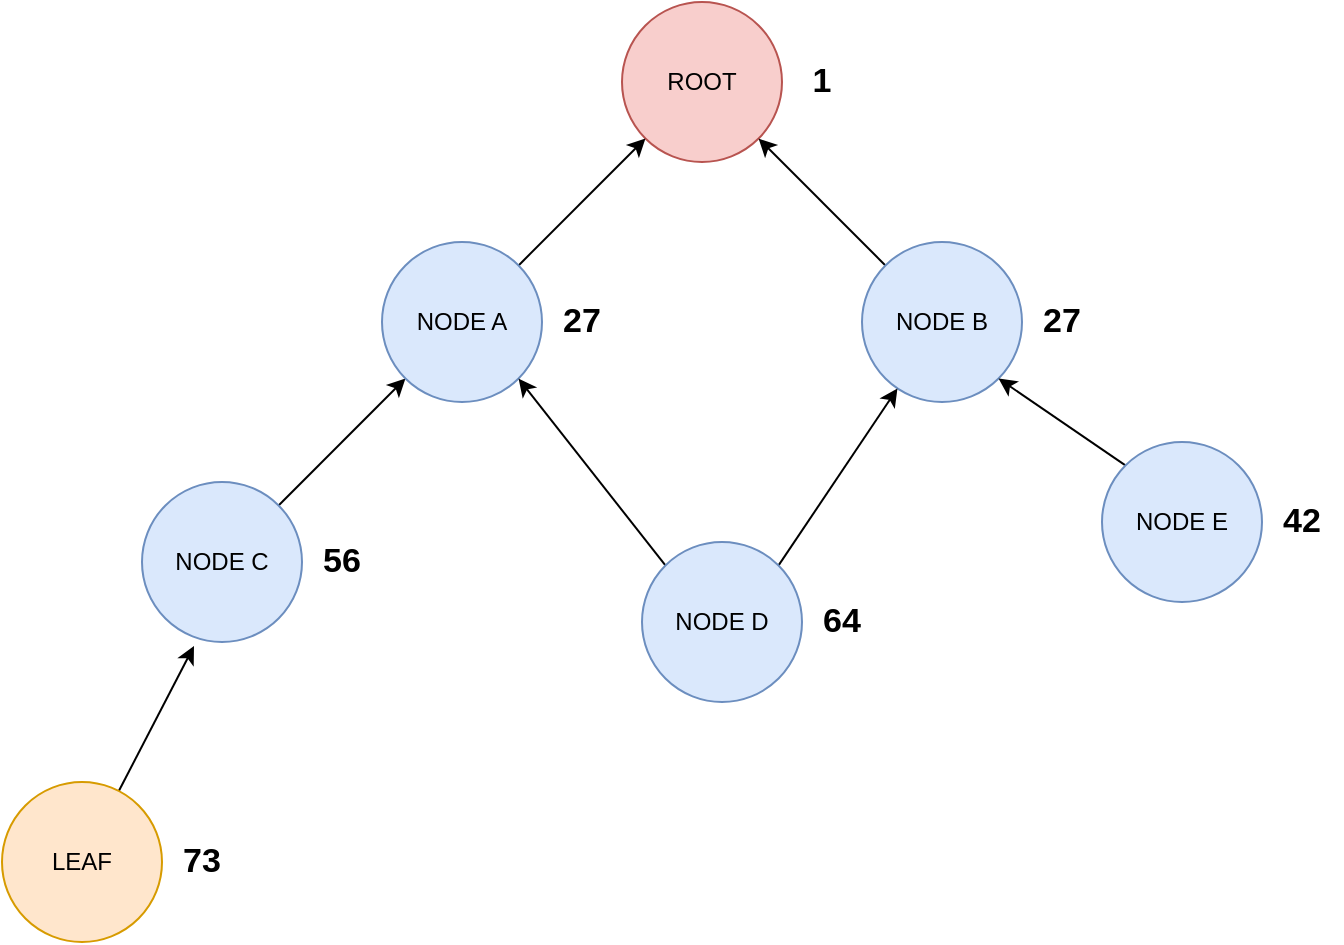 <mxfile version="14.6.13" type="device"><diagram id="SbihdY_dasuqeZ8BBx1i" name="Page-1"><mxGraphModel dx="1422" dy="816" grid="1" gridSize="10" guides="1" tooltips="1" connect="1" arrows="1" fold="1" page="1" pageScale="1" pageWidth="827" pageHeight="1169" math="0" shadow="0"><root><mxCell id="0"/><mxCell id="1" parent="0"/><mxCell id="N9a8I_ddnY1hUMo5aW4b-1" value="ROOT" style="ellipse;whiteSpace=wrap;html=1;aspect=fixed;fillColor=#f8cecc;strokeColor=#b85450;" parent="1" vertex="1"><mxGeometry x="360" y="40" width="80" height="80" as="geometry"/></mxCell><mxCell id="N9a8I_ddnY1hUMo5aW4b-11" style="edgeStyle=none;rounded=0;orthogonalLoop=1;jettySize=auto;html=1;exitX=1;exitY=0;exitDx=0;exitDy=0;" parent="1" source="N9a8I_ddnY1hUMo5aW4b-2" target="N9a8I_ddnY1hUMo5aW4b-6" edge="1"><mxGeometry relative="1" as="geometry"/></mxCell><mxCell id="N9a8I_ddnY1hUMo5aW4b-2" value="NODE C" style="ellipse;whiteSpace=wrap;html=1;aspect=fixed;fillColor=#dae8fc;strokeColor=#6c8ebf;" parent="1" vertex="1"><mxGeometry x="120" y="280" width="80" height="80" as="geometry"/></mxCell><mxCell id="N9a8I_ddnY1hUMo5aW4b-16" style="edgeStyle=none;rounded=0;orthogonalLoop=1;jettySize=auto;html=1;exitX=0;exitY=0;exitDx=0;exitDy=0;entryX=1;entryY=1;entryDx=0;entryDy=0;" parent="1" source="N9a8I_ddnY1hUMo5aW4b-3" target="N9a8I_ddnY1hUMo5aW4b-1" edge="1"><mxGeometry relative="1" as="geometry"/></mxCell><mxCell id="N9a8I_ddnY1hUMo5aW4b-3" value="NODE B" style="ellipse;whiteSpace=wrap;html=1;aspect=fixed;fillColor=#dae8fc;strokeColor=#6c8ebf;" parent="1" vertex="1"><mxGeometry x="480" y="160" width="80" height="80" as="geometry"/></mxCell><mxCell id="N9a8I_ddnY1hUMo5aW4b-10" style="rounded=0;orthogonalLoop=1;jettySize=auto;html=1;entryX=0.325;entryY=1.025;entryDx=0;entryDy=0;entryPerimeter=0;" parent="1" source="N9a8I_ddnY1hUMo5aW4b-4" target="N9a8I_ddnY1hUMo5aW4b-2" edge="1"><mxGeometry relative="1" as="geometry"/></mxCell><mxCell id="N9a8I_ddnY1hUMo5aW4b-4" value="LEAF" style="ellipse;whiteSpace=wrap;html=1;aspect=fixed;fillColor=#ffe6cc;strokeColor=#d79b00;" parent="1" vertex="1"><mxGeometry x="50" y="430" width="80" height="80" as="geometry"/></mxCell><mxCell id="N9a8I_ddnY1hUMo5aW4b-14" style="edgeStyle=none;rounded=0;orthogonalLoop=1;jettySize=auto;html=1;exitX=0;exitY=0;exitDx=0;exitDy=0;entryX=1;entryY=1;entryDx=0;entryDy=0;" parent="1" source="N9a8I_ddnY1hUMo5aW4b-5" target="N9a8I_ddnY1hUMo5aW4b-3" edge="1"><mxGeometry relative="1" as="geometry"/></mxCell><mxCell id="N9a8I_ddnY1hUMo5aW4b-5" value="NODE E" style="ellipse;whiteSpace=wrap;html=1;aspect=fixed;fillColor=#dae8fc;strokeColor=#6c8ebf;" parent="1" vertex="1"><mxGeometry x="600" y="260" width="80" height="80" as="geometry"/></mxCell><mxCell id="N9a8I_ddnY1hUMo5aW4b-15" style="edgeStyle=none;rounded=0;orthogonalLoop=1;jettySize=auto;html=1;exitX=1;exitY=0;exitDx=0;exitDy=0;entryX=0;entryY=1;entryDx=0;entryDy=0;" parent="1" source="N9a8I_ddnY1hUMo5aW4b-6" target="N9a8I_ddnY1hUMo5aW4b-1" edge="1"><mxGeometry relative="1" as="geometry"/></mxCell><mxCell id="N9a8I_ddnY1hUMo5aW4b-6" value="NODE A" style="ellipse;whiteSpace=wrap;html=1;aspect=fixed;fillColor=#dae8fc;strokeColor=#6c8ebf;" parent="1" vertex="1"><mxGeometry x="240" y="160" width="80" height="80" as="geometry"/></mxCell><mxCell id="N9a8I_ddnY1hUMo5aW4b-12" style="edgeStyle=none;rounded=0;orthogonalLoop=1;jettySize=auto;html=1;exitX=0;exitY=0;exitDx=0;exitDy=0;entryX=1;entryY=1;entryDx=0;entryDy=0;" parent="1" source="N9a8I_ddnY1hUMo5aW4b-7" target="N9a8I_ddnY1hUMo5aW4b-6" edge="1"><mxGeometry relative="1" as="geometry"/></mxCell><mxCell id="N9a8I_ddnY1hUMo5aW4b-13" style="edgeStyle=none;rounded=0;orthogonalLoop=1;jettySize=auto;html=1;exitX=1;exitY=0;exitDx=0;exitDy=0;" parent="1" source="N9a8I_ddnY1hUMo5aW4b-7" target="N9a8I_ddnY1hUMo5aW4b-3" edge="1"><mxGeometry relative="1" as="geometry"/></mxCell><mxCell id="N9a8I_ddnY1hUMo5aW4b-7" value="NODE D" style="ellipse;whiteSpace=wrap;html=1;aspect=fixed;fillColor=#dae8fc;strokeColor=#6c8ebf;" parent="1" vertex="1"><mxGeometry x="370" y="310" width="80" height="80" as="geometry"/></mxCell><mxCell id="G1IjoXWi1GAlLRckjoFq-1" value="&lt;b&gt;&lt;font style=&quot;font-size: 17px&quot;&gt;1&lt;/font&gt;&lt;/b&gt;" style="text;html=1;strokeColor=none;fillColor=none;align=center;verticalAlign=middle;whiteSpace=wrap;rounded=0;" parent="1" vertex="1"><mxGeometry x="440" y="70" width="40" height="20" as="geometry"/></mxCell><mxCell id="G1IjoXWi1GAlLRckjoFq-2" value="&lt;b&gt;&lt;font style=&quot;font-size: 17px&quot;&gt;27&lt;/font&gt;&lt;/b&gt;" style="text;html=1;strokeColor=none;fillColor=none;align=center;verticalAlign=middle;whiteSpace=wrap;rounded=0;" parent="1" vertex="1"><mxGeometry x="320" y="190" width="40" height="20" as="geometry"/></mxCell><mxCell id="G1IjoXWi1GAlLRckjoFq-3" value="&lt;b&gt;&lt;font style=&quot;font-size: 17px&quot;&gt;27&lt;/font&gt;&lt;/b&gt;" style="text;html=1;strokeColor=none;fillColor=none;align=center;verticalAlign=middle;whiteSpace=wrap;rounded=0;" parent="1" vertex="1"><mxGeometry x="560" y="190" width="40" height="20" as="geometry"/></mxCell><mxCell id="G1IjoXWi1GAlLRckjoFq-4" value="&lt;b&gt;&lt;font style=&quot;font-size: 17px&quot;&gt;56&lt;/font&gt;&lt;/b&gt;" style="text;html=1;strokeColor=none;fillColor=none;align=center;verticalAlign=middle;whiteSpace=wrap;rounded=0;" parent="1" vertex="1"><mxGeometry x="200" y="310" width="40" height="20" as="geometry"/></mxCell><mxCell id="G1IjoXWi1GAlLRckjoFq-5" value="&lt;b&gt;&lt;font style=&quot;font-size: 17px&quot;&gt;64&lt;/font&gt;&lt;/b&gt;" style="text;html=1;strokeColor=none;fillColor=none;align=center;verticalAlign=middle;whiteSpace=wrap;rounded=0;" parent="1" vertex="1"><mxGeometry x="450" y="340" width="40" height="20" as="geometry"/></mxCell><mxCell id="G1IjoXWi1GAlLRckjoFq-6" value="&lt;b&gt;&lt;font style=&quot;font-size: 17px&quot;&gt;42&lt;/font&gt;&lt;/b&gt;" style="text;html=1;strokeColor=none;fillColor=none;align=center;verticalAlign=middle;whiteSpace=wrap;rounded=0;" parent="1" vertex="1"><mxGeometry x="680" y="290" width="40" height="20" as="geometry"/></mxCell><mxCell id="G1IjoXWi1GAlLRckjoFq-7" value="&lt;b&gt;&lt;font style=&quot;font-size: 17px&quot;&gt;73&lt;/font&gt;&lt;/b&gt;" style="text;html=1;strokeColor=none;fillColor=none;align=center;verticalAlign=middle;whiteSpace=wrap;rounded=0;" parent="1" vertex="1"><mxGeometry x="130" y="460" width="40" height="20" as="geometry"/></mxCell></root></mxGraphModel></diagram></mxfile>